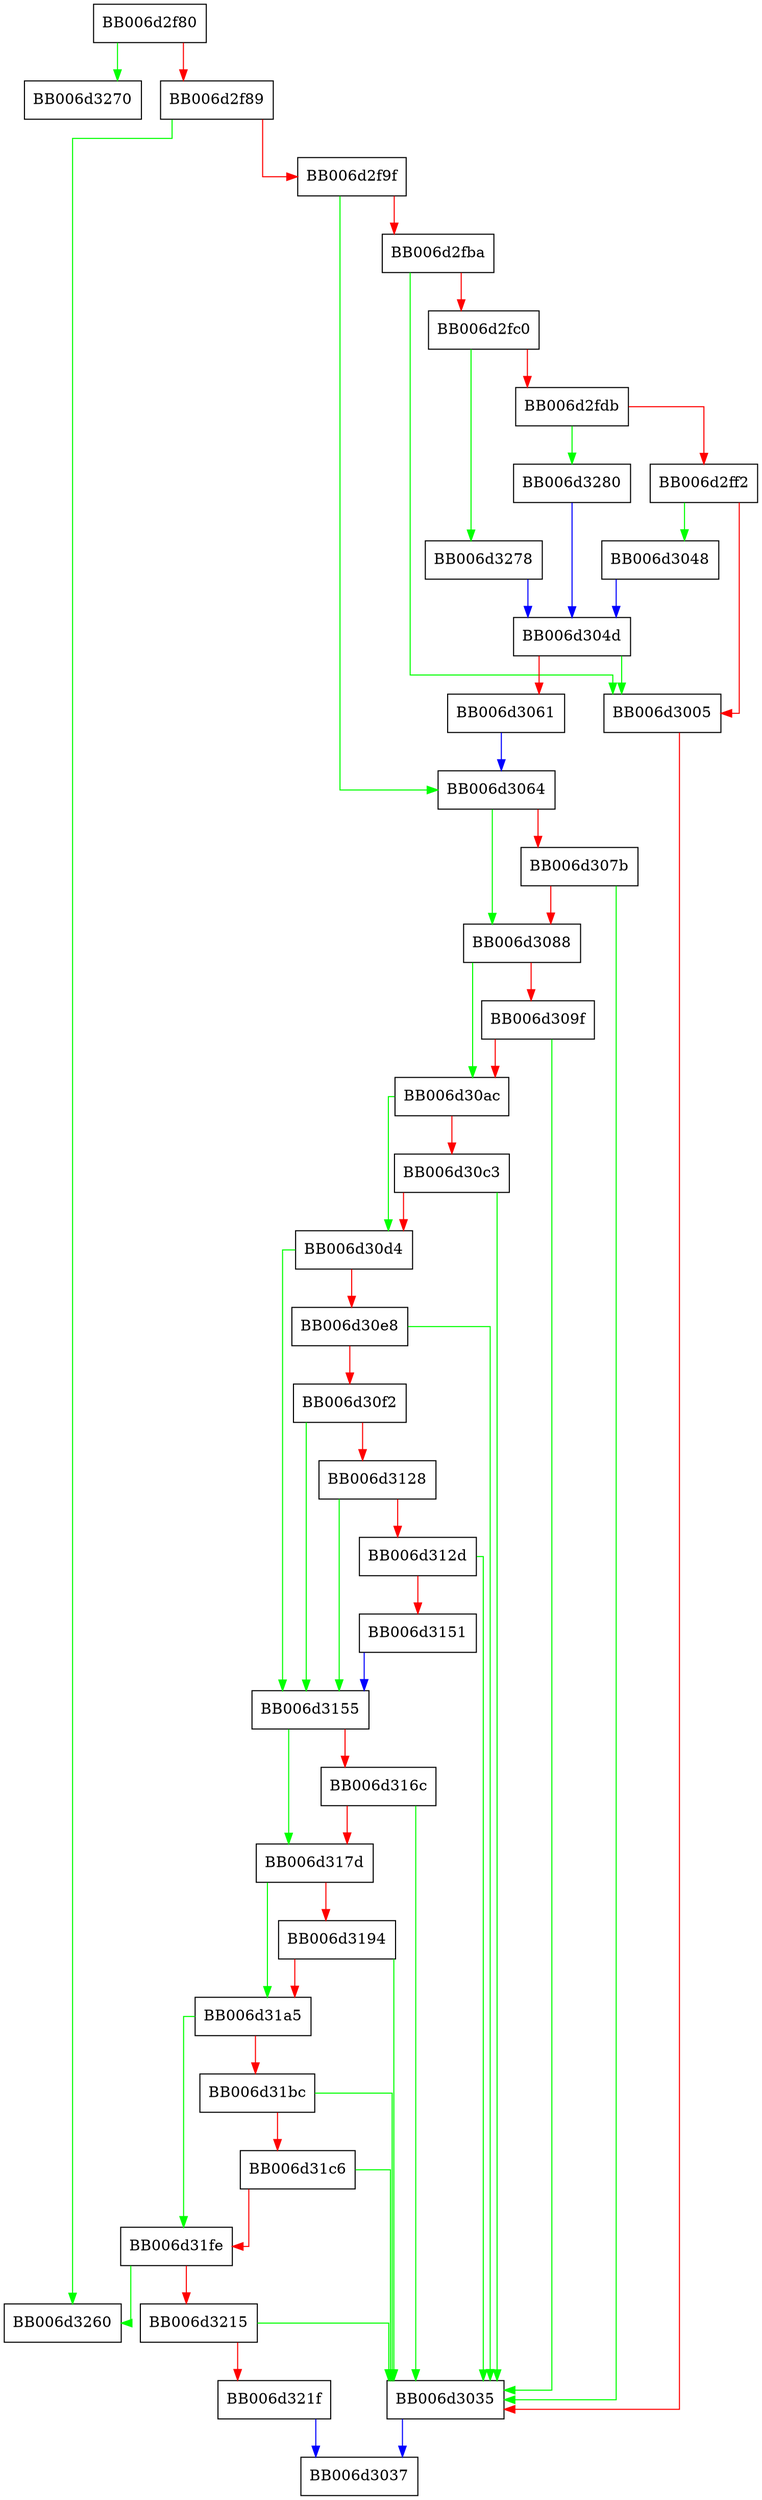 digraph dsa_gen_set_params {
  node [shape="box"];
  graph [splines=ortho];
  BB006d2f80 -> BB006d3270 [color="green"];
  BB006d2f80 -> BB006d2f89 [color="red"];
  BB006d2f89 -> BB006d3260 [color="green"];
  BB006d2f89 -> BB006d2f9f [color="red"];
  BB006d2f9f -> BB006d3064 [color="green"];
  BB006d2f9f -> BB006d2fba [color="red"];
  BB006d2fba -> BB006d3005 [color="green"];
  BB006d2fba -> BB006d2fc0 [color="red"];
  BB006d2fc0 -> BB006d3278 [color="green"];
  BB006d2fc0 -> BB006d2fdb [color="red"];
  BB006d2fdb -> BB006d3280 [color="green"];
  BB006d2fdb -> BB006d2ff2 [color="red"];
  BB006d2ff2 -> BB006d3048 [color="green"];
  BB006d2ff2 -> BB006d3005 [color="red"];
  BB006d3005 -> BB006d3035 [color="red"];
  BB006d3035 -> BB006d3037 [color="blue"];
  BB006d3048 -> BB006d304d [color="blue"];
  BB006d304d -> BB006d3005 [color="green"];
  BB006d304d -> BB006d3061 [color="red"];
  BB006d3061 -> BB006d3064 [color="blue"];
  BB006d3064 -> BB006d3088 [color="green"];
  BB006d3064 -> BB006d307b [color="red"];
  BB006d307b -> BB006d3035 [color="green"];
  BB006d307b -> BB006d3088 [color="red"];
  BB006d3088 -> BB006d30ac [color="green"];
  BB006d3088 -> BB006d309f [color="red"];
  BB006d309f -> BB006d3035 [color="green"];
  BB006d309f -> BB006d30ac [color="red"];
  BB006d30ac -> BB006d30d4 [color="green"];
  BB006d30ac -> BB006d30c3 [color="red"];
  BB006d30c3 -> BB006d3035 [color="green"];
  BB006d30c3 -> BB006d30d4 [color="red"];
  BB006d30d4 -> BB006d3155 [color="green"];
  BB006d30d4 -> BB006d30e8 [color="red"];
  BB006d30e8 -> BB006d3035 [color="green"];
  BB006d30e8 -> BB006d30f2 [color="red"];
  BB006d30f2 -> BB006d3155 [color="green"];
  BB006d30f2 -> BB006d3128 [color="red"];
  BB006d3128 -> BB006d3155 [color="green"];
  BB006d3128 -> BB006d312d [color="red"];
  BB006d312d -> BB006d3035 [color="green"];
  BB006d312d -> BB006d3151 [color="red"];
  BB006d3151 -> BB006d3155 [color="blue"];
  BB006d3155 -> BB006d317d [color="green"];
  BB006d3155 -> BB006d316c [color="red"];
  BB006d316c -> BB006d3035 [color="green"];
  BB006d316c -> BB006d317d [color="red"];
  BB006d317d -> BB006d31a5 [color="green"];
  BB006d317d -> BB006d3194 [color="red"];
  BB006d3194 -> BB006d3035 [color="green"];
  BB006d3194 -> BB006d31a5 [color="red"];
  BB006d31a5 -> BB006d31fe [color="green"];
  BB006d31a5 -> BB006d31bc [color="red"];
  BB006d31bc -> BB006d3035 [color="green"];
  BB006d31bc -> BB006d31c6 [color="red"];
  BB006d31c6 -> BB006d3035 [color="green"];
  BB006d31c6 -> BB006d31fe [color="red"];
  BB006d31fe -> BB006d3260 [color="green"];
  BB006d31fe -> BB006d3215 [color="red"];
  BB006d3215 -> BB006d3035 [color="green"];
  BB006d3215 -> BB006d321f [color="red"];
  BB006d321f -> BB006d3037 [color="blue"];
  BB006d3278 -> BB006d304d [color="blue"];
  BB006d3280 -> BB006d304d [color="blue"];
}